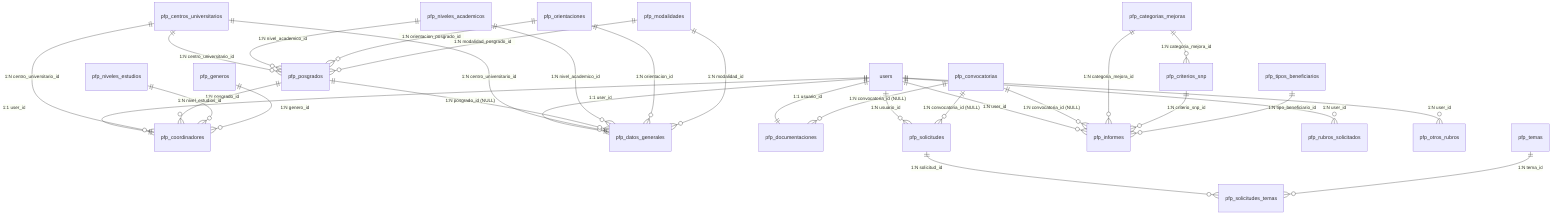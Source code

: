 erDiagram
    users ||--|| pfp_coordinadores : "1:1 user_id"
    users ||--|| pfp_datos_generales : "1:1 user_id"
    users ||--|| pfp_documentaciones : "1:1 usuario_id"
    users ||--o{ pfp_solicitudes : "1:N usuario_id"
    users ||--o{ pfp_informes : "1:N user_id"
    users ||--o{ pfp_rubros_solicitados : "1:N user_id"
    users ||--o{ pfp_otros_rubros : "1:N user_id"

    pfp_centros_universitarios ||--o{ pfp_posgrados : "1:N centro_universitario_id"
    pfp_niveles_academicos ||--o{ pfp_posgrados : "1:N nivel_academico_id"
    pfp_orientaciones ||--o{ pfp_posgrados : "1:N orientacion_posgrado_id"
    pfp_modalidades ||--o{ pfp_posgrados : "1:N modalidad_posgrado_id"

    pfp_categorias_mejoras ||--o{ pfp_criterios_snp : "1:N categoria_mejora_id"

    pfp_solicitudes ||--o{ pfp_solicitudes_temas : "1:N solicitud_id"
    pfp_temas ||--o{ pfp_solicitudes_temas : "1:N tema_id"

    %% Datos Generales a Catálogos
    pfp_centros_universitarios ||--o{ pfp_datos_generales : "1:N centro_universitario_id"
    pfp_posgrados ||--o{ pfp_datos_generales : "1:N posgrado_id (NULL)"
    pfp_niveles_academicos ||--o{ pfp_datos_generales : "1:N nivel_academico_id"
    pfp_orientaciones ||--o{ pfp_datos_generales : "1:N orientacion_id"
    pfp_modalidades ||--o{ pfp_datos_generales : "1:N modalidad_id"

    %% Coordinadores a Catálogos
    pfp_centros_universitarios ||--o{ pfp_coordinadores : "1:N centro_universitario_id"
    pfp_posgrados ||--o{ pfp_coordinadores : "1:N posgrado_id"
    pfp_niveles_estudios ||--o{ pfp_coordinadores : "1:N nivel_estudios_id"
    pfp_generos ||--o{ pfp_coordinadores : "1:N genero_id"

    %% Convocatorias (opcional)
    pfp_convocatorias ||--o{ pfp_solicitudes : "1:N convocatoria_id (NULL)"
    pfp_convocatorias ||--o{ pfp_documentaciones : "1:N convocatoria_id (NULL)"
    pfp_convocatorias ||--o{ pfp_informes : "1:N convocatoria_id (NULL)"

    %% Informes a Catálogos
    pfp_categorias_mejoras ||--o{ pfp_informes : "1:N categoria_mejora_id"
    pfp_criterios_snp ||--o{ pfp_informes : "1:N criterio_snp_id"
    pfp_tipos_beneficiarios ||--o{ pfp_informes : "1:N tipo_beneficiario_id"